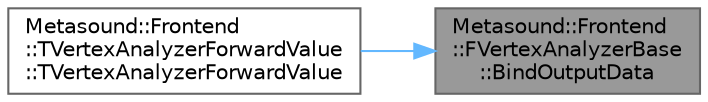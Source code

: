 digraph "Metasound::Frontend::FVertexAnalyzerBase::BindOutputData"
{
 // INTERACTIVE_SVG=YES
 // LATEX_PDF_SIZE
  bgcolor="transparent";
  edge [fontname=Helvetica,fontsize=10,labelfontname=Helvetica,labelfontsize=10];
  node [fontname=Helvetica,fontsize=10,shape=box,height=0.2,width=0.4];
  rankdir="RL";
  Node1 [id="Node000001",label="Metasound::Frontend\l::FVertexAnalyzerBase\l::BindOutputData",height=0.2,width=0.4,color="gray40", fillcolor="grey60", style="filled", fontcolor="black",tooltip=" "];
  Node1 -> Node2 [id="edge1_Node000001_Node000002",dir="back",color="steelblue1",style="solid",tooltip=" "];
  Node2 [id="Node000002",label="Metasound::Frontend\l::TVertexAnalyzerForwardValue\l::TVertexAnalyzerForwardValue",height=0.2,width=0.4,color="grey40", fillcolor="white", style="filled",URL="$d5/dd4/classMetasound_1_1Frontend_1_1TVertexAnalyzerForwardValue.html#a21b83fcf3e5a20b3b9f2278fd0cd3d8e",tooltip=" "];
}
